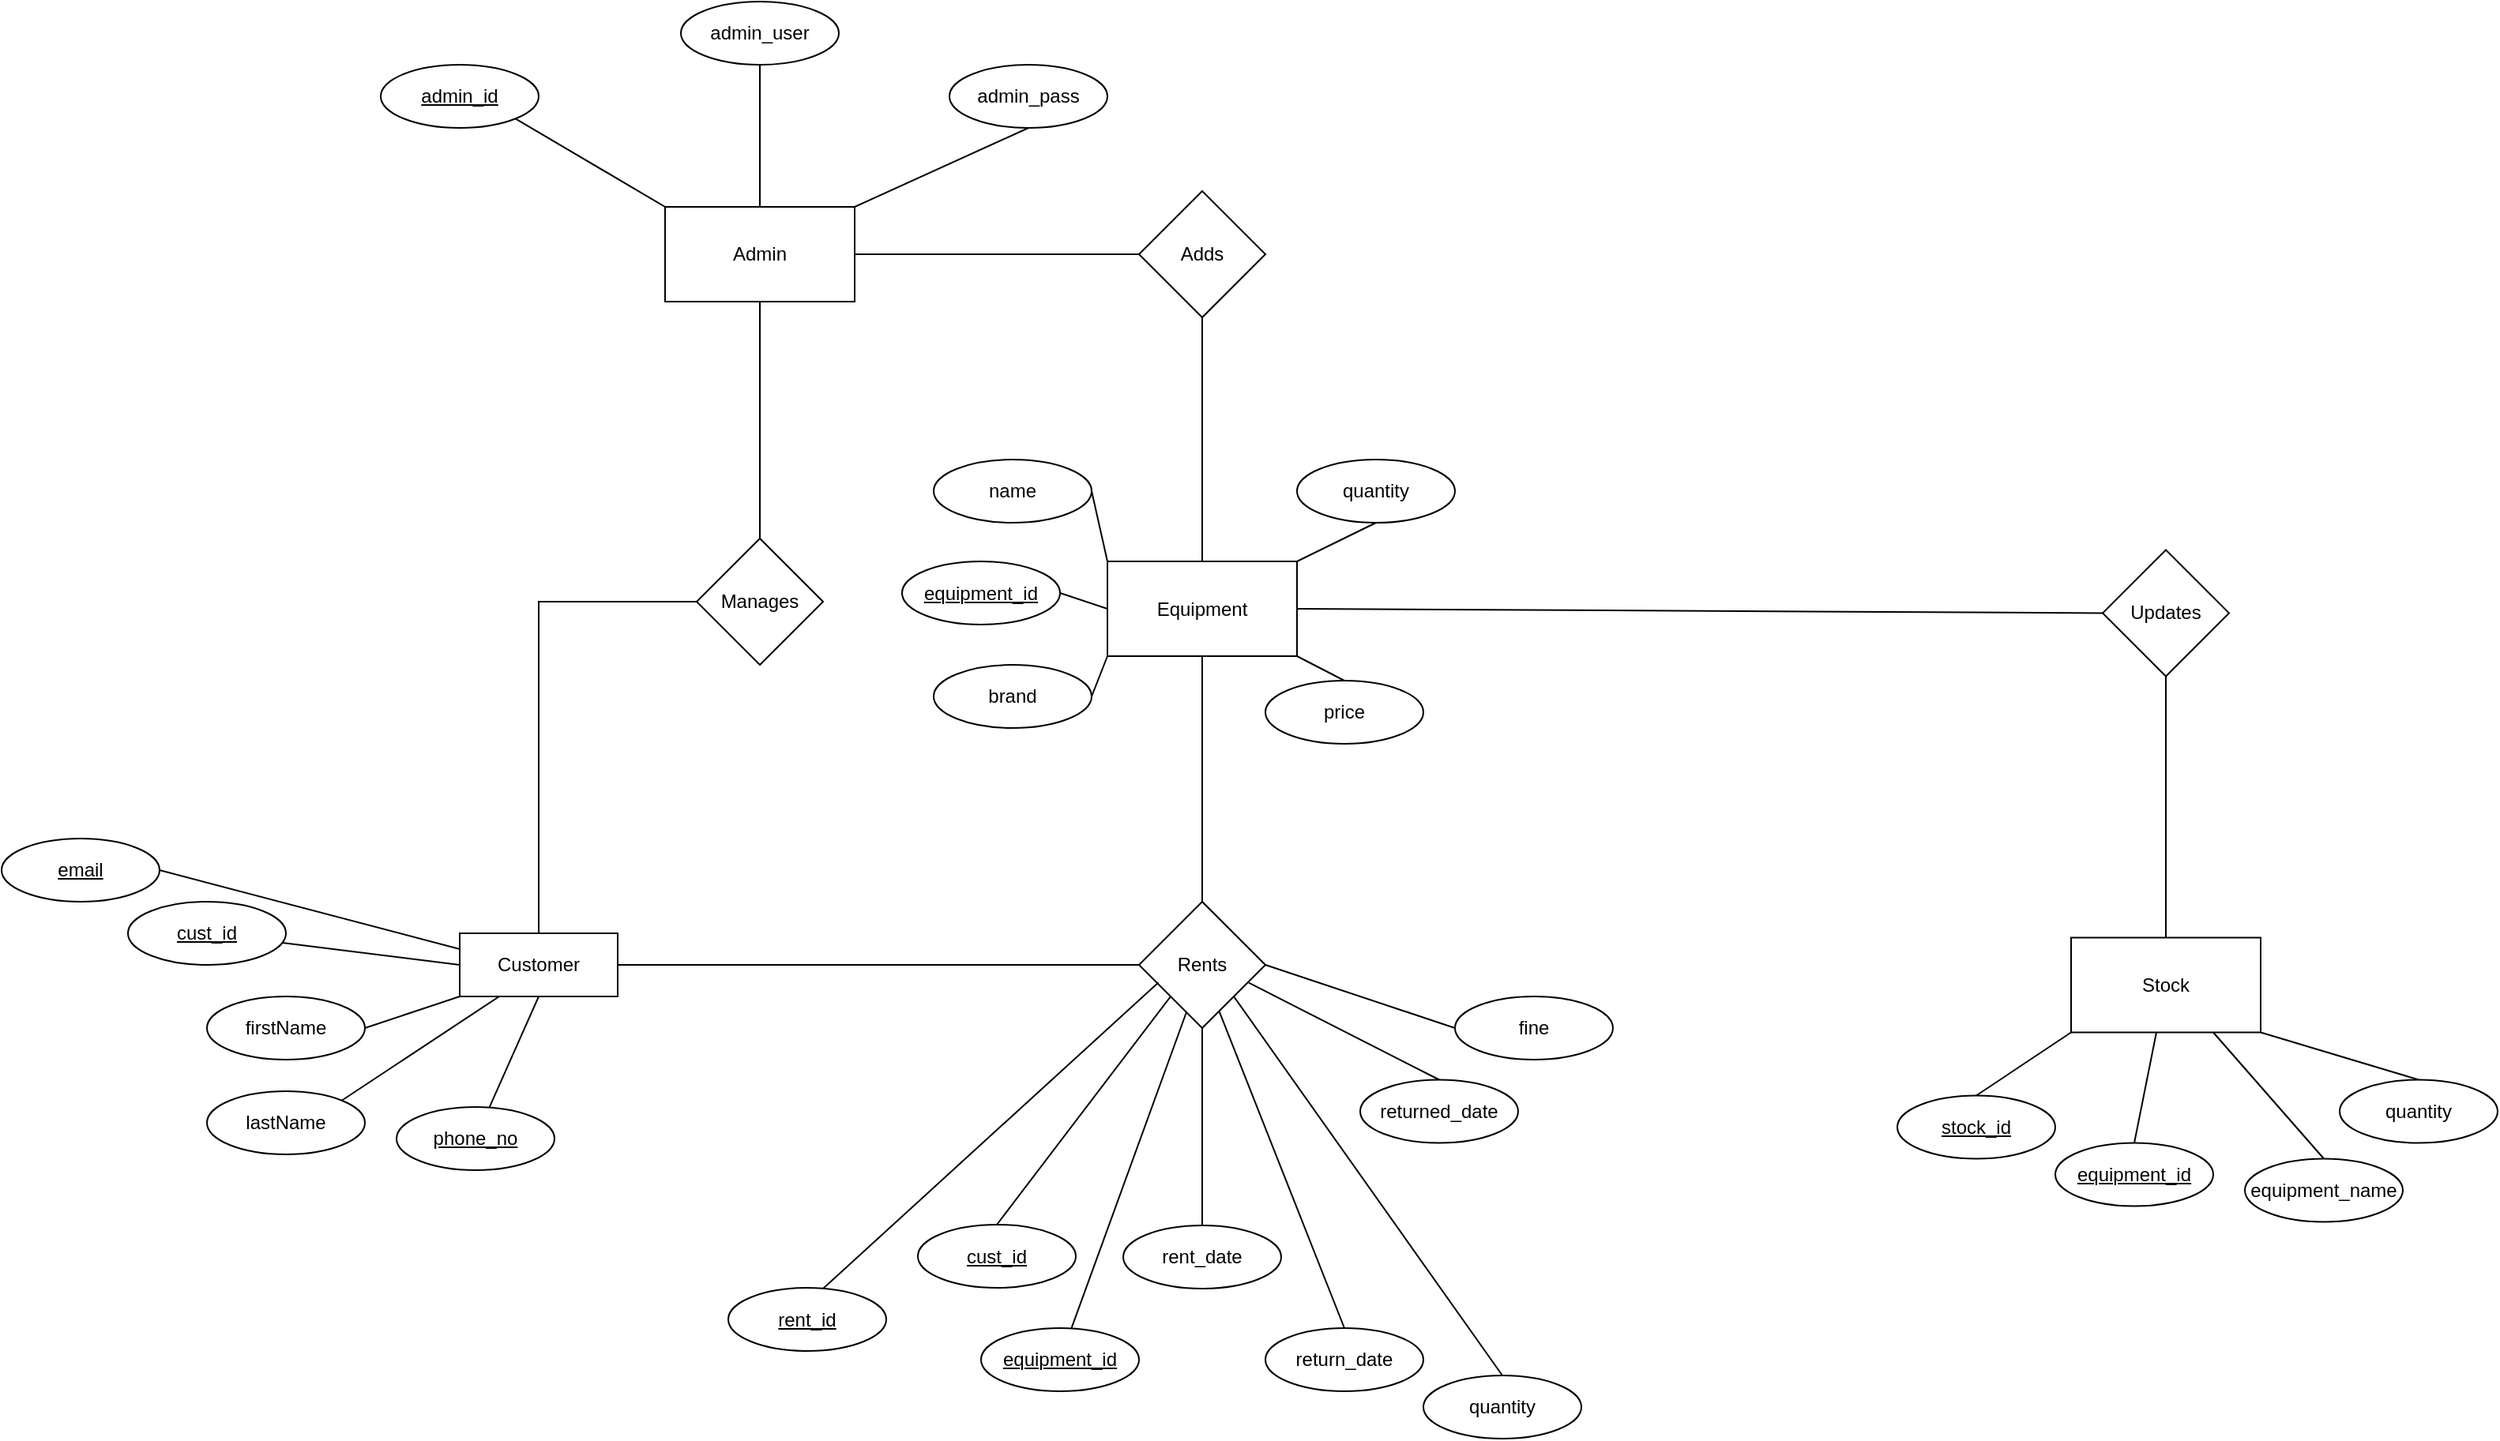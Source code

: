 <mxfile version="17.4.5" type="device"><diagram id="AoQ71wExBJ9Sow57T3Ax" name="Page-1"><mxGraphModel dx="1203" dy="1840" grid="1" gridSize="10" guides="1" tooltips="1" connect="1" arrows="1" fold="1" page="1" pageScale="1" pageWidth="827" pageHeight="1169" math="0" shadow="0"><root><mxCell id="0"/><mxCell id="1" parent="0"/><mxCell id="BPgHNf_49MtfVLXEXjFW-1" value="Admin" style="rounded=0;whiteSpace=wrap;html=1;" parent="1" vertex="1"><mxGeometry x="470" y="-70" width="120" height="60" as="geometry"/></mxCell><mxCell id="BPgHNf_49MtfVLXEXjFW-3" value="Stock" style="rounded=0;whiteSpace=wrap;html=1;" parent="1" vertex="1"><mxGeometry x="1360" y="392.75" width="120" height="60" as="geometry"/></mxCell><mxCell id="BPgHNf_49MtfVLXEXjFW-5" value="Customer" style="whiteSpace=wrap;html=1;align=center;" parent="1" vertex="1"><mxGeometry x="340" y="390" width="100" height="40" as="geometry"/></mxCell><mxCell id="BPgHNf_49MtfVLXEXjFW-6" value="firstName" style="ellipse;whiteSpace=wrap;html=1;align=center;" parent="1" vertex="1"><mxGeometry x="180" y="430" width="100" height="40" as="geometry"/></mxCell><mxCell id="BPgHNf_49MtfVLXEXjFW-7" value="lastName" style="ellipse;whiteSpace=wrap;html=1;align=center;" parent="1" vertex="1"><mxGeometry x="180" y="490" width="100" height="40" as="geometry"/></mxCell><mxCell id="BPgHNf_49MtfVLXEXjFW-8" value="cust_id" style="ellipse;whiteSpace=wrap;html=1;align=center;fontStyle=4;" parent="1" vertex="1"><mxGeometry x="130" y="370" width="100" height="40" as="geometry"/></mxCell><mxCell id="BPgHNf_49MtfVLXEXjFW-9" value="email" style="ellipse;whiteSpace=wrap;html=1;align=center;fontStyle=4;" parent="1" vertex="1"><mxGeometry x="50" y="330" width="100" height="40" as="geometry"/></mxCell><mxCell id="BPgHNf_49MtfVLXEXjFW-11" value="phone_no" style="ellipse;whiteSpace=wrap;html=1;align=center;fontStyle=4;" parent="1" vertex="1"><mxGeometry x="300" y="500" width="100" height="40" as="geometry"/></mxCell><mxCell id="BPgHNf_49MtfVLXEXjFW-14" value="" style="endArrow=none;html=1;rounded=0;exitX=1;exitY=0;exitDx=0;exitDy=0;entryX=0.25;entryY=1;entryDx=0;entryDy=0;" parent="1" source="BPgHNf_49MtfVLXEXjFW-7" target="BPgHNf_49MtfVLXEXjFW-5" edge="1"><mxGeometry width="50" height="50" relative="1" as="geometry"><mxPoint x="500" y="470" as="sourcePoint"/><mxPoint x="550" y="420" as="targetPoint"/></mxGeometry></mxCell><mxCell id="BPgHNf_49MtfVLXEXjFW-15" value="" style="endArrow=none;html=1;rounded=0;exitX=1;exitY=0.5;exitDx=0;exitDy=0;entryX=0;entryY=1;entryDx=0;entryDy=0;" parent="1" source="BPgHNf_49MtfVLXEXjFW-6" target="BPgHNf_49MtfVLXEXjFW-5" edge="1"><mxGeometry width="50" height="50" relative="1" as="geometry"><mxPoint x="500" y="470" as="sourcePoint"/><mxPoint x="550" y="420" as="targetPoint"/></mxGeometry></mxCell><mxCell id="BPgHNf_49MtfVLXEXjFW-16" value="" style="endArrow=none;html=1;rounded=0;entryX=0;entryY=0.5;entryDx=0;entryDy=0;" parent="1" source="BPgHNf_49MtfVLXEXjFW-8" target="BPgHNf_49MtfVLXEXjFW-5" edge="1"><mxGeometry width="50" height="50" relative="1" as="geometry"><mxPoint x="500" y="470" as="sourcePoint"/><mxPoint x="550" y="420" as="targetPoint"/></mxGeometry></mxCell><mxCell id="BPgHNf_49MtfVLXEXjFW-18" value="" style="endArrow=none;html=1;rounded=0;exitX=0.5;exitY=1;exitDx=0;exitDy=0;" parent="1" target="BPgHNf_49MtfVLXEXjFW-11" edge="1" source="BPgHNf_49MtfVLXEXjFW-5"><mxGeometry width="50" height="50" relative="1" as="geometry"><mxPoint x="420" y="430" as="sourcePoint"/><mxPoint x="550" y="420" as="targetPoint"/></mxGeometry></mxCell><mxCell id="BPgHNf_49MtfVLXEXjFW-19" value="" style="endArrow=none;html=1;rounded=0;entryX=0;entryY=0.25;entryDx=0;entryDy=0;exitX=1;exitY=0.5;exitDx=0;exitDy=0;" parent="1" source="BPgHNf_49MtfVLXEXjFW-9" target="BPgHNf_49MtfVLXEXjFW-5" edge="1"><mxGeometry width="50" height="50" relative="1" as="geometry"><mxPoint x="266.609" y="346.933" as="sourcePoint"/><mxPoint x="350" y="400" as="targetPoint"/></mxGeometry></mxCell><mxCell id="BPgHNf_49MtfVLXEXjFW-20" value="Manages" style="rhombus;whiteSpace=wrap;html=1;" parent="1" vertex="1"><mxGeometry x="490" y="140" width="80" height="80" as="geometry"/></mxCell><mxCell id="BPgHNf_49MtfVLXEXjFW-21" value="admin_id" style="ellipse;whiteSpace=wrap;html=1;align=center;fontStyle=4;" parent="1" vertex="1"><mxGeometry x="290" y="-160" width="100" height="40" as="geometry"/></mxCell><mxCell id="BPgHNf_49MtfVLXEXjFW-22" value="admin_user" style="ellipse;whiteSpace=wrap;html=1;align=center;" parent="1" vertex="1"><mxGeometry x="480" y="-200" width="100" height="40" as="geometry"/></mxCell><mxCell id="BPgHNf_49MtfVLXEXjFW-23" value="admin_pass" style="ellipse;whiteSpace=wrap;html=1;align=center;" parent="1" vertex="1"><mxGeometry x="650" y="-160" width="100" height="40" as="geometry"/></mxCell><mxCell id="BPgHNf_49MtfVLXEXjFW-25" value="" style="endArrow=none;html=1;rounded=0;entryX=0.5;entryY=1;entryDx=0;entryDy=0;exitX=0.5;exitY=0;exitDx=0;exitDy=0;" parent="1" source="BPgHNf_49MtfVLXEXjFW-20" target="BPgHNf_49MtfVLXEXjFW-1" edge="1"><mxGeometry width="50" height="50" relative="1" as="geometry"><mxPoint x="410" y="90" as="sourcePoint"/><mxPoint x="460" y="40" as="targetPoint"/></mxGeometry></mxCell><mxCell id="BPgHNf_49MtfVLXEXjFW-27" value="Adds" style="rhombus;whiteSpace=wrap;html=1;" parent="1" vertex="1"><mxGeometry x="770" y="-80" width="80" height="80" as="geometry"/></mxCell><mxCell id="BPgHNf_49MtfVLXEXjFW-29" value="Rents" style="rhombus;whiteSpace=wrap;html=1;" parent="1" vertex="1"><mxGeometry x="770" y="370" width="80" height="80" as="geometry"/></mxCell><mxCell id="BPgHNf_49MtfVLXEXjFW-31" value="Equipment" style="rounded=0;whiteSpace=wrap;html=1;" parent="1" vertex="1"><mxGeometry x="750" y="154.5" width="120" height="60" as="geometry"/></mxCell><mxCell id="BPgHNf_49MtfVLXEXjFW-33" value="Updates" style="rhombus;whiteSpace=wrap;html=1;" parent="1" vertex="1"><mxGeometry x="1380" y="147.25" width="80" height="80" as="geometry"/></mxCell><mxCell id="BPgHNf_49MtfVLXEXjFW-36" value="" style="endArrow=none;html=1;rounded=0;exitX=1;exitY=0.5;exitDx=0;exitDy=0;entryX=0;entryY=0.5;entryDx=0;entryDy=0;" parent="1" source="BPgHNf_49MtfVLXEXjFW-1" target="BPgHNf_49MtfVLXEXjFW-27" edge="1"><mxGeometry width="50" height="50" relative="1" as="geometry"><mxPoint x="520" y="240" as="sourcePoint"/><mxPoint x="570" y="190" as="targetPoint"/></mxGeometry></mxCell><mxCell id="BPgHNf_49MtfVLXEXjFW-40" value="" style="endArrow=none;html=1;rounded=0;entryX=1;entryY=1;entryDx=0;entryDy=0;exitX=0;exitY=0;exitDx=0;exitDy=0;" parent="1" source="BPgHNf_49MtfVLXEXjFW-1" target="BPgHNf_49MtfVLXEXjFW-21" edge="1"><mxGeometry width="50" height="50" relative="1" as="geometry"><mxPoint x="670" y="230" as="sourcePoint"/><mxPoint x="720" y="180" as="targetPoint"/></mxGeometry></mxCell><mxCell id="BPgHNf_49MtfVLXEXjFW-41" value="" style="endArrow=none;html=1;rounded=0;entryX=0.5;entryY=1;entryDx=0;entryDy=0;exitX=0.5;exitY=0;exitDx=0;exitDy=0;" parent="1" source="BPgHNf_49MtfVLXEXjFW-1" target="BPgHNf_49MtfVLXEXjFW-22" edge="1"><mxGeometry width="50" height="50" relative="1" as="geometry"><mxPoint x="670" y="230" as="sourcePoint"/><mxPoint x="720" y="180" as="targetPoint"/></mxGeometry></mxCell><mxCell id="BPgHNf_49MtfVLXEXjFW-42" value="" style="endArrow=none;html=1;rounded=0;entryX=0.5;entryY=1;entryDx=0;entryDy=0;exitX=1;exitY=0;exitDx=0;exitDy=0;" parent="1" source="BPgHNf_49MtfVLXEXjFW-1" target="BPgHNf_49MtfVLXEXjFW-23" edge="1"><mxGeometry width="50" height="50" relative="1" as="geometry"><mxPoint x="670" y="230" as="sourcePoint"/><mxPoint x="680" y="-50" as="targetPoint"/></mxGeometry></mxCell><mxCell id="BPgHNf_49MtfVLXEXjFW-51" value="" style="endArrow=none;html=1;rounded=0;exitX=0.5;exitY=0;exitDx=0;exitDy=0;" parent="1" source="BPgHNf_49MtfVLXEXjFW-5" target="BPgHNf_49MtfVLXEXjFW-20" edge="1"><mxGeometry width="50" height="50" relative="1" as="geometry"><mxPoint x="730" y="350" as="sourcePoint"/><mxPoint x="780" y="300" as="targetPoint"/><Array as="points"><mxPoint x="390" y="180"/></Array></mxGeometry></mxCell><mxCell id="BPgHNf_49MtfVLXEXjFW-55" value="" style="endArrow=none;html=1;rounded=0;entryX=0.5;entryY=1;entryDx=0;entryDy=0;exitX=0.5;exitY=0;exitDx=0;exitDy=0;" parent="1" source="BPgHNf_49MtfVLXEXjFW-31" target="BPgHNf_49MtfVLXEXjFW-27" edge="1"><mxGeometry width="50" height="50" relative="1" as="geometry"><mxPoint x="830" y="170" as="sourcePoint"/><mxPoint x="880" y="120" as="targetPoint"/></mxGeometry></mxCell><mxCell id="BPgHNf_49MtfVLXEXjFW-56" value="" style="endArrow=none;html=1;rounded=0;exitX=1;exitY=0.5;exitDx=0;exitDy=0;entryX=0;entryY=0.5;entryDx=0;entryDy=0;" parent="1" source="BPgHNf_49MtfVLXEXjFW-31" target="BPgHNf_49MtfVLXEXjFW-33" edge="1"><mxGeometry width="50" height="50" relative="1" as="geometry"><mxPoint x="830" y="170" as="sourcePoint"/><mxPoint x="880" y="120" as="targetPoint"/></mxGeometry></mxCell><mxCell id="BPgHNf_49MtfVLXEXjFW-57" value="" style="endArrow=none;html=1;rounded=0;entryX=0.5;entryY=1;entryDx=0;entryDy=0;exitX=0.5;exitY=0;exitDx=0;exitDy=0;" parent="1" source="BPgHNf_49MtfVLXEXjFW-3" target="BPgHNf_49MtfVLXEXjFW-33" edge="1"><mxGeometry width="50" height="50" relative="1" as="geometry"><mxPoint x="1150" y="172.75" as="sourcePoint"/><mxPoint x="1200" y="122.75" as="targetPoint"/></mxGeometry></mxCell><mxCell id="BPgHNf_49MtfVLXEXjFW-58" value="cust_id" style="ellipse;whiteSpace=wrap;html=1;align=center;fontStyle=4;" parent="1" vertex="1"><mxGeometry x="630" y="574.5" width="100" height="40" as="geometry"/></mxCell><mxCell id="BPgHNf_49MtfVLXEXjFW-59" value="equipment_id" style="ellipse;whiteSpace=wrap;html=1;align=center;fontStyle=4;" parent="1" vertex="1"><mxGeometry x="670" y="640" width="100" height="40" as="geometry"/></mxCell><mxCell id="BPgHNf_49MtfVLXEXjFW-61" value="rent_date" style="ellipse;whiteSpace=wrap;html=1;align=center;" parent="1" vertex="1"><mxGeometry x="760" y="575" width="100" height="40" as="geometry"/></mxCell><mxCell id="BPgHNf_49MtfVLXEXjFW-62" value="" style="endArrow=none;html=1;rounded=0;exitX=0.5;exitY=0;exitDx=0;exitDy=0;entryX=0;entryY=1;entryDx=0;entryDy=0;" parent="1" source="BPgHNf_49MtfVLXEXjFW-58" target="BPgHNf_49MtfVLXEXjFW-29" edge="1"><mxGeometry width="50" height="50" relative="1" as="geometry"><mxPoint x="890" y="350" as="sourcePoint"/><mxPoint x="940" y="300" as="targetPoint"/></mxGeometry></mxCell><mxCell id="BPgHNf_49MtfVLXEXjFW-63" value="" style="endArrow=none;html=1;rounded=0;" parent="1" source="BPgHNf_49MtfVLXEXjFW-59" edge="1"><mxGeometry width="50" height="50" relative="1" as="geometry"><mxPoint x="890" y="350" as="sourcePoint"/><mxPoint x="800" y="440" as="targetPoint"/></mxGeometry></mxCell><mxCell id="BPgHNf_49MtfVLXEXjFW-64" value="" style="endArrow=none;html=1;rounded=0;exitX=0.5;exitY=0;exitDx=0;exitDy=0;entryX=0.5;entryY=1;entryDx=0;entryDy=0;" parent="1" source="BPgHNf_49MtfVLXEXjFW-61" target="BPgHNf_49MtfVLXEXjFW-29" edge="1"><mxGeometry width="50" height="50" relative="1" as="geometry"><mxPoint x="890" y="350" as="sourcePoint"/><mxPoint x="820" y="440" as="targetPoint"/></mxGeometry></mxCell><mxCell id="BPgHNf_49MtfVLXEXjFW-67" value="" style="endArrow=none;html=1;rounded=0;exitX=0.636;exitY=0.871;exitDx=0;exitDy=0;entryX=0.5;entryY=0;entryDx=0;entryDy=0;exitPerimeter=0;" parent="1" source="BPgHNf_49MtfVLXEXjFW-29" target="BPgHNf_49MtfVLXEXjFW-68" edge="1"><mxGeometry width="50" height="50" relative="1" as="geometry"><mxPoint x="890" y="290" as="sourcePoint"/><mxPoint x="910" y="630" as="targetPoint"/></mxGeometry></mxCell><mxCell id="BPgHNf_49MtfVLXEXjFW-68" value="return_date" style="ellipse;whiteSpace=wrap;html=1;align=center;" parent="1" vertex="1"><mxGeometry x="850" y="640" width="100" height="40" as="geometry"/></mxCell><mxCell id="BPgHNf_49MtfVLXEXjFW-69" value="equipment_id" style="ellipse;whiteSpace=wrap;html=1;align=center;fontStyle=4;" parent="1" vertex="1"><mxGeometry x="1350" y="522.75" width="100" height="40" as="geometry"/></mxCell><mxCell id="BPgHNf_49MtfVLXEXjFW-70" value="equipment_name" style="ellipse;whiteSpace=wrap;html=1;align=center;" parent="1" vertex="1"><mxGeometry x="1470" y="532.75" width="100" height="40" as="geometry"/></mxCell><mxCell id="BPgHNf_49MtfVLXEXjFW-71" value="quantity" style="ellipse;whiteSpace=wrap;html=1;align=center;" parent="1" vertex="1"><mxGeometry x="1530" y="482.75" width="100" height="40" as="geometry"/></mxCell><mxCell id="BPgHNf_49MtfVLXEXjFW-72" value="" style="endArrow=none;html=1;rounded=0;exitX=0.5;exitY=0;exitDx=0;exitDy=0;" parent="1" source="BPgHNf_49MtfVLXEXjFW-69" target="BPgHNf_49MtfVLXEXjFW-3" edge="1"><mxGeometry width="50" height="50" relative="1" as="geometry"><mxPoint x="1180" y="452.75" as="sourcePoint"/><mxPoint x="1350" y="462.75" as="targetPoint"/></mxGeometry></mxCell><mxCell id="BPgHNf_49MtfVLXEXjFW-73" value="" style="endArrow=none;html=1;rounded=0;exitX=0.5;exitY=0;exitDx=0;exitDy=0;entryX=0.75;entryY=1;entryDx=0;entryDy=0;" parent="1" source="BPgHNf_49MtfVLXEXjFW-70" target="BPgHNf_49MtfVLXEXjFW-3" edge="1"><mxGeometry width="50" height="50" relative="1" as="geometry"><mxPoint x="1310" y="492.75" as="sourcePoint"/><mxPoint x="1230" y="402.75" as="targetPoint"/></mxGeometry></mxCell><mxCell id="BPgHNf_49MtfVLXEXjFW-74" value="" style="endArrow=none;html=1;rounded=0;exitX=0.5;exitY=0;exitDx=0;exitDy=0;entryX=1;entryY=1;entryDx=0;entryDy=0;" parent="1" source="BPgHNf_49MtfVLXEXjFW-71" target="BPgHNf_49MtfVLXEXjFW-3" edge="1"><mxGeometry width="50" height="50" relative="1" as="geometry"><mxPoint x="1380" y="472.75" as="sourcePoint"/><mxPoint x="1230" y="402.75" as="targetPoint"/></mxGeometry></mxCell><mxCell id="BPgHNf_49MtfVLXEXjFW-76" value="name" style="ellipse;whiteSpace=wrap;html=1;align=center;" parent="1" vertex="1"><mxGeometry x="640" y="90" width="100" height="40" as="geometry"/></mxCell><mxCell id="BPgHNf_49MtfVLXEXjFW-77" value="equipment_id" style="ellipse;whiteSpace=wrap;html=1;align=center;fontStyle=4;" parent="1" vertex="1"><mxGeometry x="620" y="154.5" width="100" height="40" as="geometry"/></mxCell><mxCell id="BPgHNf_49MtfVLXEXjFW-78" value="brand" style="ellipse;whiteSpace=wrap;html=1;align=center;" parent="1" vertex="1"><mxGeometry x="640" y="220" width="100" height="40" as="geometry"/></mxCell><mxCell id="BPgHNf_49MtfVLXEXjFW-79" value="price" style="ellipse;whiteSpace=wrap;html=1;align=center;" parent="1" vertex="1"><mxGeometry x="850" y="230" width="100" height="40" as="geometry"/></mxCell><mxCell id="BPgHNf_49MtfVLXEXjFW-80" value="quantity" style="ellipse;whiteSpace=wrap;html=1;align=center;" parent="1" vertex="1"><mxGeometry x="870" y="90" width="100" height="40" as="geometry"/></mxCell><mxCell id="BPgHNf_49MtfVLXEXjFW-81" value="" style="endArrow=none;html=1;rounded=0;entryX=0;entryY=1;entryDx=0;entryDy=0;exitX=1;exitY=0.5;exitDx=0;exitDy=0;" parent="1" source="BPgHNf_49MtfVLXEXjFW-78" target="BPgHNf_49MtfVLXEXjFW-31" edge="1"><mxGeometry width="50" height="50" relative="1" as="geometry"><mxPoint x="700" y="350" as="sourcePoint"/><mxPoint x="750" y="300" as="targetPoint"/></mxGeometry></mxCell><mxCell id="BPgHNf_49MtfVLXEXjFW-82" value="" style="endArrow=none;html=1;rounded=0;exitX=1;exitY=0.5;exitDx=0;exitDy=0;entryX=0;entryY=0.5;entryDx=0;entryDy=0;" parent="1" source="BPgHNf_49MtfVLXEXjFW-77" target="BPgHNf_49MtfVLXEXjFW-31" edge="1"><mxGeometry width="50" height="50" relative="1" as="geometry"><mxPoint x="700" y="350" as="sourcePoint"/><mxPoint x="750" y="300" as="targetPoint"/></mxGeometry></mxCell><mxCell id="BPgHNf_49MtfVLXEXjFW-83" value="" style="endArrow=none;html=1;rounded=0;exitX=1;exitY=0.5;exitDx=0;exitDy=0;entryX=0;entryY=0;entryDx=0;entryDy=0;" parent="1" source="BPgHNf_49MtfVLXEXjFW-76" target="BPgHNf_49MtfVLXEXjFW-31" edge="1"><mxGeometry width="50" height="50" relative="1" as="geometry"><mxPoint x="700" y="350" as="sourcePoint"/><mxPoint x="750" y="300" as="targetPoint"/></mxGeometry></mxCell><mxCell id="BPgHNf_49MtfVLXEXjFW-84" value="" style="endArrow=none;html=1;rounded=0;entryX=1;entryY=1;entryDx=0;entryDy=0;exitX=0.5;exitY=0;exitDx=0;exitDy=0;" parent="1" source="BPgHNf_49MtfVLXEXjFW-79" target="BPgHNf_49MtfVLXEXjFW-31" edge="1"><mxGeometry width="50" height="50" relative="1" as="geometry"><mxPoint x="700" y="350" as="sourcePoint"/><mxPoint x="750" y="300" as="targetPoint"/></mxGeometry></mxCell><mxCell id="BPgHNf_49MtfVLXEXjFW-85" value="" style="endArrow=none;html=1;rounded=0;entryX=0.5;entryY=1;entryDx=0;entryDy=0;exitX=1;exitY=0;exitDx=0;exitDy=0;" parent="1" source="BPgHNf_49MtfVLXEXjFW-31" target="BPgHNf_49MtfVLXEXjFW-80" edge="1"><mxGeometry width="50" height="50" relative="1" as="geometry"><mxPoint x="700" y="350" as="sourcePoint"/><mxPoint x="750" y="300" as="targetPoint"/></mxGeometry></mxCell><mxCell id="JIuaQ5NrqNN1Eydw48Sc-1" value="quantity" style="ellipse;whiteSpace=wrap;html=1;align=center;" vertex="1" parent="1"><mxGeometry x="950" y="670" width="100" height="40" as="geometry"/></mxCell><mxCell id="JIuaQ5NrqNN1Eydw48Sc-2" value="" style="endArrow=none;html=1;rounded=0;entryX=1;entryY=1;entryDx=0;entryDy=0;exitX=0.5;exitY=0;exitDx=0;exitDy=0;" edge="1" parent="1" source="JIuaQ5NrqNN1Eydw48Sc-1" target="BPgHNf_49MtfVLXEXjFW-29"><mxGeometry width="50" height="50" relative="1" as="geometry"><mxPoint x="1230" y="510" as="sourcePoint"/><mxPoint x="1280" y="460" as="targetPoint"/></mxGeometry></mxCell><mxCell id="JIuaQ5NrqNN1Eydw48Sc-3" value="rent_id" style="ellipse;whiteSpace=wrap;html=1;align=center;fontStyle=4;" vertex="1" parent="1"><mxGeometry x="510" y="614.5" width="100" height="40" as="geometry"/></mxCell><mxCell id="JIuaQ5NrqNN1Eydw48Sc-4" value="" style="endArrow=none;html=1;rounded=0;exitX=0.5;exitY=0;exitDx=0;exitDy=0;entryX=0.154;entryY=0.639;entryDx=0;entryDy=0;entryPerimeter=0;" edge="1" parent="1" target="BPgHNf_49MtfVLXEXjFW-29"><mxGeometry width="50" height="50" relative="1" as="geometry"><mxPoint x="570" y="615" as="sourcePoint"/><mxPoint x="730" y="410" as="targetPoint"/></mxGeometry></mxCell><mxCell id="JIuaQ5NrqNN1Eydw48Sc-5" value="stock_id" style="ellipse;whiteSpace=wrap;html=1;align=center;fontStyle=4;" vertex="1" parent="1"><mxGeometry x="1250" y="492.75" width="100" height="40" as="geometry"/></mxCell><mxCell id="JIuaQ5NrqNN1Eydw48Sc-6" value="" style="endArrow=none;html=1;rounded=0;entryX=0;entryY=1;entryDx=0;entryDy=0;exitX=0.5;exitY=0;exitDx=0;exitDy=0;" edge="1" parent="1" source="JIuaQ5NrqNN1Eydw48Sc-5" target="BPgHNf_49MtfVLXEXjFW-3"><mxGeometry width="50" height="50" relative="1" as="geometry"><mxPoint x="1160" y="472.75" as="sourcePoint"/><mxPoint x="1210" y="422.75" as="targetPoint"/></mxGeometry></mxCell><mxCell id="JIuaQ5NrqNN1Eydw48Sc-9" style="edgeStyle=orthogonalEdgeStyle;rounded=0;orthogonalLoop=1;jettySize=auto;html=1;exitX=0.5;exitY=1;exitDx=0;exitDy=0;" edge="1" parent="1"><mxGeometry relative="1" as="geometry"><mxPoint x="570" y="655" as="sourcePoint"/><mxPoint x="570" y="655" as="targetPoint"/></mxGeometry></mxCell><mxCell id="JIuaQ5NrqNN1Eydw48Sc-11" value="" style="endArrow=none;html=1;rounded=0;exitX=1;exitY=0.5;exitDx=0;exitDy=0;entryX=0;entryY=0.5;entryDx=0;entryDy=0;" edge="1" parent="1" source="BPgHNf_49MtfVLXEXjFW-5" target="BPgHNf_49MtfVLXEXjFW-29"><mxGeometry width="50" height="50" relative="1" as="geometry"><mxPoint x="790" y="470" as="sourcePoint"/><mxPoint x="840" y="420" as="targetPoint"/></mxGeometry></mxCell><mxCell id="JIuaQ5NrqNN1Eydw48Sc-12" value="" style="endArrow=none;html=1;rounded=0;entryX=0.5;entryY=1;entryDx=0;entryDy=0;exitX=0.5;exitY=0;exitDx=0;exitDy=0;" edge="1" parent="1" source="BPgHNf_49MtfVLXEXjFW-29" target="BPgHNf_49MtfVLXEXjFW-31"><mxGeometry width="50" height="50" relative="1" as="geometry"><mxPoint x="790" y="560" as="sourcePoint"/><mxPoint x="840" y="510" as="targetPoint"/></mxGeometry></mxCell><mxCell id="JIuaQ5NrqNN1Eydw48Sc-15" value="returned_date" style="ellipse;whiteSpace=wrap;html=1;align=center;" vertex="1" parent="1"><mxGeometry x="910" y="482.75" width="100" height="40" as="geometry"/></mxCell><mxCell id="JIuaQ5NrqNN1Eydw48Sc-16" value="fine" style="ellipse;whiteSpace=wrap;html=1;align=center;" vertex="1" parent="1"><mxGeometry x="970" y="430" width="100" height="40" as="geometry"/></mxCell><mxCell id="JIuaQ5NrqNN1Eydw48Sc-17" value="" style="endArrow=none;html=1;rounded=0;entryX=0.5;entryY=0;entryDx=0;entryDy=0;exitX=0.869;exitY=0.642;exitDx=0;exitDy=0;exitPerimeter=0;" edge="1" parent="1" source="BPgHNf_49MtfVLXEXjFW-29" target="JIuaQ5NrqNN1Eydw48Sc-15"><mxGeometry width="50" height="50" relative="1" as="geometry"><mxPoint x="790" y="360" as="sourcePoint"/><mxPoint x="840" y="310" as="targetPoint"/></mxGeometry></mxCell><mxCell id="JIuaQ5NrqNN1Eydw48Sc-18" value="" style="endArrow=none;html=1;rounded=0;entryX=0;entryY=0.5;entryDx=0;entryDy=0;exitX=1;exitY=0.5;exitDx=0;exitDy=0;" edge="1" parent="1" source="BPgHNf_49MtfVLXEXjFW-29" target="JIuaQ5NrqNN1Eydw48Sc-16"><mxGeometry width="50" height="50" relative="1" as="geometry"><mxPoint x="800" y="480" as="sourcePoint"/><mxPoint x="850" y="430" as="targetPoint"/></mxGeometry></mxCell></root></mxGraphModel></diagram></mxfile>